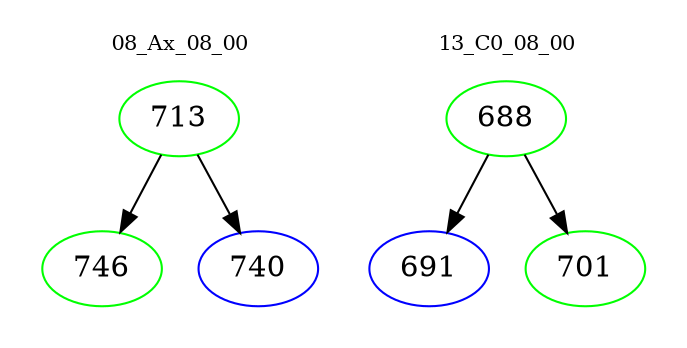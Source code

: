 digraph{
subgraph cluster_0 {
color = white
label = "08_Ax_08_00";
fontsize=10;
T0_713 [label="713", color="green"]
T0_713 -> T0_746 [color="black"]
T0_746 [label="746", color="green"]
T0_713 -> T0_740 [color="black"]
T0_740 [label="740", color="blue"]
}
subgraph cluster_1 {
color = white
label = "13_C0_08_00";
fontsize=10;
T1_688 [label="688", color="green"]
T1_688 -> T1_691 [color="black"]
T1_691 [label="691", color="blue"]
T1_688 -> T1_701 [color="black"]
T1_701 [label="701", color="green"]
}
}
